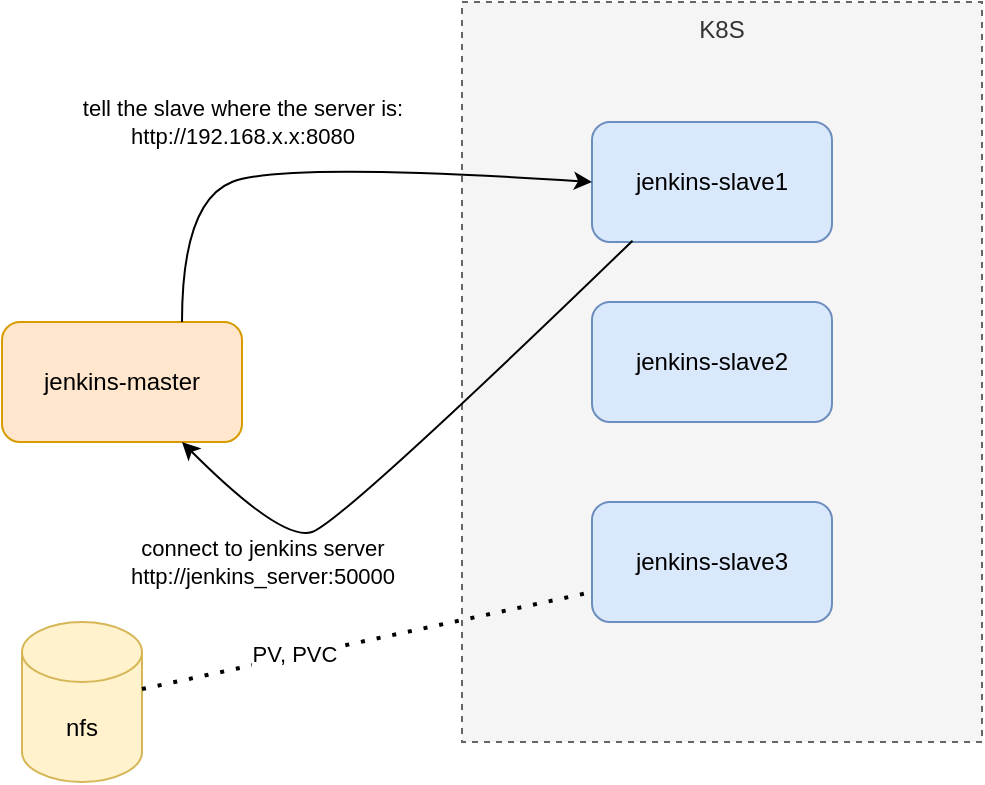 <mxfile version="13.7.9" type="device" pages="3"><diagram id="6dXdX0QNqTz42olXaY00" name="master-slave"><mxGraphModel dx="768" dy="482" grid="1" gridSize="10" guides="1" tooltips="1" connect="1" arrows="1" fold="1" page="1" pageScale="1" pageWidth="850" pageHeight="1100" math="0" shadow="0"><root><mxCell id="0"/><mxCell id="1" parent="0"/><mxCell id="6aTrFhkbsW0GTeHtUJTy-4" value="K8S" style="rounded=0;whiteSpace=wrap;html=1;dashed=1;fillColor=#f5f5f5;strokeColor=#666666;fontColor=#333333;verticalAlign=top;" parent="1" vertex="1"><mxGeometry x="300" y="30" width="260" height="370" as="geometry"/></mxCell><mxCell id="uGgZaeUKj6aa3HSrVaDt-1" value="jenkins-master" style="rounded=1;whiteSpace=wrap;html=1;fillColor=#ffe6cc;strokeColor=#d79b00;" parent="1" vertex="1"><mxGeometry x="70" y="190" width="120" height="60" as="geometry"/></mxCell><mxCell id="6aTrFhkbsW0GTeHtUJTy-1" value="jenkins-slave1" style="rounded=1;whiteSpace=wrap;html=1;fillColor=#dae8fc;strokeColor=#6c8ebf;" parent="1" vertex="1"><mxGeometry x="365" y="90" width="120" height="60" as="geometry"/></mxCell><mxCell id="6aTrFhkbsW0GTeHtUJTy-2" value="jenkins-slave2" style="rounded=1;whiteSpace=wrap;html=1;fillColor=#dae8fc;strokeColor=#6c8ebf;" parent="1" vertex="1"><mxGeometry x="365" y="180" width="120" height="60" as="geometry"/></mxCell><mxCell id="6aTrFhkbsW0GTeHtUJTy-3" value="jenkins-slave3" style="rounded=1;whiteSpace=wrap;html=1;fillColor=#dae8fc;strokeColor=#6c8ebf;" parent="1" vertex="1"><mxGeometry x="365" y="280" width="120" height="60" as="geometry"/></mxCell><mxCell id="6aTrFhkbsW0GTeHtUJTy-5" value="" style="curved=1;endArrow=classic;html=1;exitX=0.75;exitY=0;exitDx=0;exitDy=0;entryX=0;entryY=0.5;entryDx=0;entryDy=0;" parent="1" source="uGgZaeUKj6aa3HSrVaDt-1" target="6aTrFhkbsW0GTeHtUJTy-1" edge="1"><mxGeometry width="50" height="50" relative="1" as="geometry"><mxPoint x="210" y="160" as="sourcePoint"/><mxPoint x="260" y="110" as="targetPoint"/><Array as="points"><mxPoint x="160" y="130"/><mxPoint x="210" y="110"/></Array></mxGeometry></mxCell><mxCell id="6aTrFhkbsW0GTeHtUJTy-6" value="tell the slave where the server is:&lt;br&gt;http://192.168.x.x:8080" style="edgeLabel;html=1;align=center;verticalAlign=middle;resizable=0;points=[];" parent="6aTrFhkbsW0GTeHtUJTy-5" vertex="1" connectable="0"><mxGeometry x="-0.272" y="-4" relative="1" as="geometry"><mxPoint x="-6.77" y="-29.6" as="offset"/></mxGeometry></mxCell><mxCell id="6aTrFhkbsW0GTeHtUJTy-7" value="" style="curved=1;endArrow=classic;html=1;entryX=0.75;entryY=1;entryDx=0;entryDy=0;exitX=0.169;exitY=0.989;exitDx=0;exitDy=0;exitPerimeter=0;" parent="1" source="6aTrFhkbsW0GTeHtUJTy-1" target="uGgZaeUKj6aa3HSrVaDt-1" edge="1"><mxGeometry width="50" height="50" relative="1" as="geometry"><mxPoint x="210" y="350" as="sourcePoint"/><mxPoint x="260" y="300" as="targetPoint"/><Array as="points"><mxPoint x="240" y="290"/><mxPoint x="210" y="300"/></Array></mxGeometry></mxCell><mxCell id="6aTrFhkbsW0GTeHtUJTy-8" value="connect to jenkins server&lt;br&gt;http://jenkins_server:50000" style="edgeLabel;html=1;align=center;verticalAlign=middle;resizable=0;points=[];" parent="6aTrFhkbsW0GTeHtUJTy-7" vertex="1" connectable="0"><mxGeometry x="0.622" y="-8" relative="1" as="geometry"><mxPoint x="-6.35" y="24.96" as="offset"/></mxGeometry></mxCell><mxCell id="7ErQoMw1fcoUI9DLX6Uo-1" value="nfs" style="shape=cylinder3;whiteSpace=wrap;html=1;boundedLbl=1;backgroundOutline=1;size=15;fillColor=#fff2cc;strokeColor=#d6b656;" vertex="1" parent="1"><mxGeometry x="80" y="340" width="60" height="80" as="geometry"/></mxCell><mxCell id="7ErQoMw1fcoUI9DLX6Uo-2" value="" style="endArrow=none;dashed=1;html=1;dashPattern=1 3;strokeWidth=2;entryX=0;entryY=0.75;entryDx=0;entryDy=0;" edge="1" parent="1" source="7ErQoMw1fcoUI9DLX6Uo-1" target="6aTrFhkbsW0GTeHtUJTy-3"><mxGeometry width="50" height="50" relative="1" as="geometry"><mxPoint x="370" y="380" as="sourcePoint"/><mxPoint x="420" y="330" as="targetPoint"/></mxGeometry></mxCell><mxCell id="7ErQoMw1fcoUI9DLX6Uo-3" value="PV, PVC" style="edgeLabel;html=1;align=center;verticalAlign=middle;resizable=0;points=[];" vertex="1" connectable="0" parent="7ErQoMw1fcoUI9DLX6Uo-2"><mxGeometry x="-0.325" y="2" relative="1" as="geometry"><mxPoint y="1" as="offset"/></mxGeometry></mxCell></root></mxGraphModel></diagram><diagram id="7vD1fMPSF1lKmY3tB1F7" name="images"><mxGraphModel dx="768" dy="482" grid="1" gridSize="10" guides="1" tooltips="1" connect="1" arrows="1" fold="1" page="1" pageScale="1" pageWidth="850" pageHeight="1100" math="0" shadow="0"><root><mxCell id="ODmSDu0hTh_XkHgqX4MF-0"/><mxCell id="ODmSDu0hTh_XkHgqX4MF-1" parent="ODmSDu0hTh_XkHgqX4MF-0"/><mxCell id="ODmSDu0hTh_XkHgqX4MF-5" value="Master" style="rounded=1;whiteSpace=wrap;html=1;fillColor=#dae8fc;strokeColor=#6c8ebf;verticalAlign=top;" vertex="1" parent="ODmSDu0hTh_XkHgqX4MF-1"><mxGeometry x="10" y="90" width="170" height="300" as="geometry"/></mxCell><mxCell id="ODmSDu0hTh_XkHgqX4MF-4" value="Slave" style="rounded=1;whiteSpace=wrap;html=1;fillColor=#d5e8d4;strokeColor=#82b366;verticalAlign=top;" vertex="1" parent="ODmSDu0hTh_XkHgqX4MF-1"><mxGeometry x="440" y="90" width="170" height="300" as="geometry"/></mxCell><mxCell id="ODmSDu0hTh_XkHgqX4MF-2" value="git" style="ellipse;whiteSpace=wrap;html=1;aspect=fixed;fillColor=#f8cecc;strokeColor=#b85450;" vertex="1" parent="ODmSDu0hTh_XkHgqX4MF-1"><mxGeometry x="485" y="190" width="80" height="80" as="geometry"/></mxCell><mxCell id="ODmSDu0hTh_XkHgqX4MF-3" value="email-ext" style="ellipse;whiteSpace=wrap;html=1;aspect=fixed;fillColor=#f8cecc;strokeColor=#b85450;" vertex="1" parent="ODmSDu0hTh_XkHgqX4MF-1"><mxGeometry x="55" y="250" width="80" height="80" as="geometry"/></mxCell><mxCell id="86WupSIwiOsUrIe_dJ7Y-0" value="docker" style="ellipse;whiteSpace=wrap;html=1;aspect=fixed;fillColor=#f8cecc;strokeColor=#b85450;" vertex="1" parent="ODmSDu0hTh_XkHgqX4MF-1"><mxGeometry x="485" y="300" width="80" height="80" as="geometry"/></mxCell><mxCell id="86WupSIwiOsUrIe_dJ7Y-1" value="nfs" style="shape=cylinder3;whiteSpace=wrap;html=1;boundedLbl=1;backgroundOutline=1;size=15;fillColor=#fff2cc;strokeColor=#d6b656;verticalAlign=top;" vertex="1" parent="ODmSDu0hTh_XkHgqX4MF-1"><mxGeometry x="250" y="350" width="150" height="130" as="geometry"/></mxCell><mxCell id="86WupSIwiOsUrIe_dJ7Y-2" value="golang.tar" style="ellipse;whiteSpace=wrap;html=1;aspect=fixed;fillColor=#f8cecc;strokeColor=#b85450;" vertex="1" parent="ODmSDu0hTh_XkHgqX4MF-1"><mxGeometry x="260" y="400" width="60" height="60" as="geometry"/></mxCell></root></mxGraphModel></diagram><diagram id="89kTCIf55tUmLf6pBzPt" name="Page-3"><mxGraphModel dx="768" dy="482" grid="1" gridSize="10" guides="1" tooltips="1" connect="1" arrows="1" fold="1" page="1" pageScale="1" pageWidth="850" pageHeight="1100" math="0" shadow="0"><root><mxCell id="EbCm6BqxiWUW_OBXPDmK-0"/><mxCell id="EbCm6BqxiWUW_OBXPDmK-1" parent="EbCm6BqxiWUW_OBXPDmK-0"/></root></mxGraphModel></diagram></mxfile>